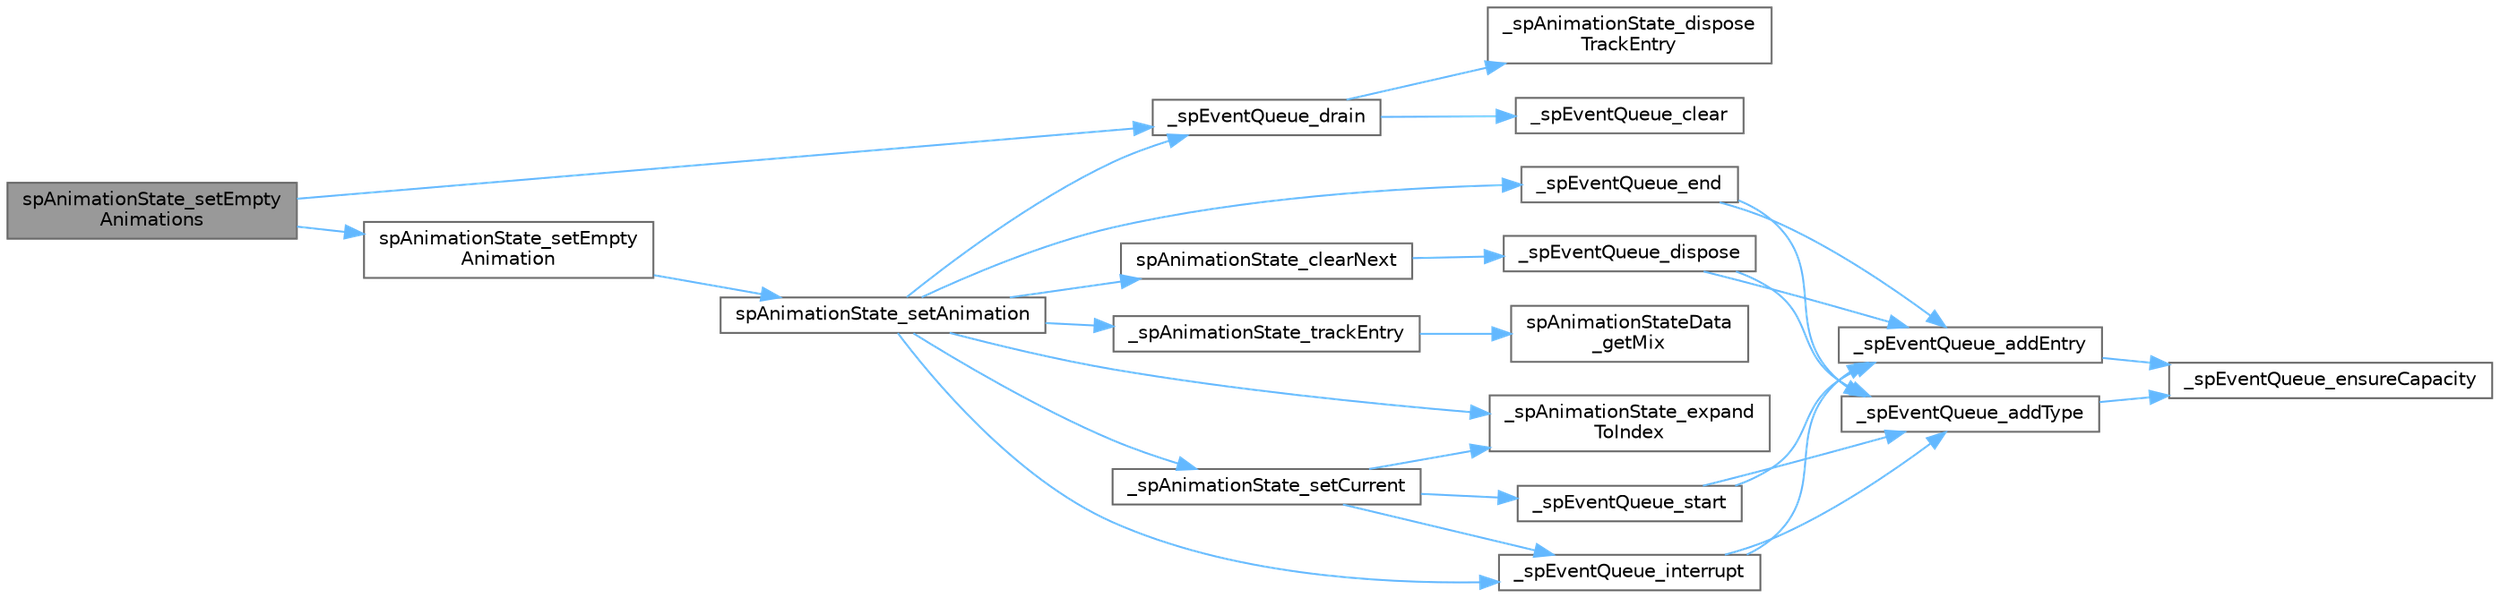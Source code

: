 digraph "spAnimationState_setEmptyAnimations"
{
 // LATEX_PDF_SIZE
  bgcolor="transparent";
  edge [fontname=Helvetica,fontsize=10,labelfontname=Helvetica,labelfontsize=10];
  node [fontname=Helvetica,fontsize=10,shape=box,height=0.2,width=0.4];
  rankdir="LR";
  Node1 [id="Node000001",label="spAnimationState_setEmpty\lAnimations",height=0.2,width=0.4,color="gray40", fillcolor="grey60", style="filled", fontcolor="black",tooltip=" "];
  Node1 -> Node2 [id="edge1_Node000001_Node000002",color="steelblue1",style="solid",tooltip=" "];
  Node2 [id="Node000002",label="_spEventQueue_drain",height=0.2,width=0.4,color="grey40", fillcolor="white", style="filled",URL="$_animation_state_8c.html#a2bb362df65f36453467acd9b360c600d",tooltip=" "];
  Node2 -> Node3 [id="edge2_Node000002_Node000003",color="steelblue1",style="solid",tooltip=" "];
  Node3 [id="Node000003",label="_spAnimationState_dispose\lTrackEntry",height=0.2,width=0.4,color="grey40", fillcolor="white", style="filled",URL="$_animation_state_8c.html#a7a84367c96b43e1d7c7431c45569e674",tooltip=" "];
  Node2 -> Node4 [id="edge3_Node000002_Node000004",color="steelblue1",style="solid",tooltip=" "];
  Node4 [id="Node000004",label="_spEventQueue_clear",height=0.2,width=0.4,color="grey40", fillcolor="white", style="filled",URL="$_animation_state_8c.html#ad1670a9e8dc0e71b856366a3223c8b97",tooltip=" "];
  Node1 -> Node5 [id="edge4_Node000001_Node000005",color="steelblue1",style="solid",tooltip=" "];
  Node5 [id="Node000005",label="spAnimationState_setEmpty\lAnimation",height=0.2,width=0.4,color="grey40", fillcolor="white", style="filled",URL="$_animation_state_8c.html#a9bb3dd3463aa136d735fda07b152c195",tooltip=" "];
  Node5 -> Node6 [id="edge5_Node000005_Node000006",color="steelblue1",style="solid",tooltip=" "];
  Node6 [id="Node000006",label="spAnimationState_setAnimation",height=0.2,width=0.4,color="grey40", fillcolor="white", style="filled",URL="$_animation_state_8c.html#a2b61f857e928b6489e903cbbdcaa026c",tooltip=" "];
  Node6 -> Node7 [id="edge6_Node000006_Node000007",color="steelblue1",style="solid",tooltip=" "];
  Node7 [id="Node000007",label="_spAnimationState_expand\lToIndex",height=0.2,width=0.4,color="grey40", fillcolor="white", style="filled",URL="$_animation_state_8c.html#a47a7bfffd51bbbb691d9ea1be922e567",tooltip=" "];
  Node6 -> Node8 [id="edge7_Node000006_Node000008",color="steelblue1",style="solid",tooltip=" "];
  Node8 [id="Node000008",label="_spAnimationState_setCurrent",height=0.2,width=0.4,color="grey40", fillcolor="white", style="filled",URL="$_animation_state_8c.html#a7fd9c2b5f1e4e7ad96f8483118220e53",tooltip=" "];
  Node8 -> Node7 [id="edge8_Node000008_Node000007",color="steelblue1",style="solid",tooltip=" "];
  Node8 -> Node9 [id="edge9_Node000008_Node000009",color="steelblue1",style="solid",tooltip=" "];
  Node9 [id="Node000009",label="_spEventQueue_interrupt",height=0.2,width=0.4,color="grey40", fillcolor="white", style="filled",URL="$_animation_state_8c.html#a5815aa63274b44d11a8ec89dfc804465",tooltip=" "];
  Node9 -> Node10 [id="edge10_Node000009_Node000010",color="steelblue1",style="solid",tooltip=" "];
  Node10 [id="Node000010",label="_spEventQueue_addEntry",height=0.2,width=0.4,color="grey40", fillcolor="white", style="filled",URL="$_animation_state_8c.html#a0ed92ad4a59938a53b929819762bc8fc",tooltip=" "];
  Node10 -> Node11 [id="edge11_Node000010_Node000011",color="steelblue1",style="solid",tooltip=" "];
  Node11 [id="Node000011",label="_spEventQueue_ensureCapacity",height=0.2,width=0.4,color="grey40", fillcolor="white", style="filled",URL="$_animation_state_8c.html#adf76c913168fb6693fa402cd6cc8cca3",tooltip=" "];
  Node9 -> Node12 [id="edge12_Node000009_Node000012",color="steelblue1",style="solid",tooltip=" "];
  Node12 [id="Node000012",label="_spEventQueue_addType",height=0.2,width=0.4,color="grey40", fillcolor="white", style="filled",URL="$_animation_state_8c.html#a82e60f2ab9563495a0f3f93cb70d0c33",tooltip=" "];
  Node12 -> Node11 [id="edge13_Node000012_Node000011",color="steelblue1",style="solid",tooltip=" "];
  Node8 -> Node13 [id="edge14_Node000008_Node000013",color="steelblue1",style="solid",tooltip=" "];
  Node13 [id="Node000013",label="_spEventQueue_start",height=0.2,width=0.4,color="grey40", fillcolor="white", style="filled",URL="$_animation_state_8c.html#af858d8aab224031b47a05197b3c03197",tooltip=" "];
  Node13 -> Node10 [id="edge15_Node000013_Node000010",color="steelblue1",style="solid",tooltip=" "];
  Node13 -> Node12 [id="edge16_Node000013_Node000012",color="steelblue1",style="solid",tooltip=" "];
  Node6 -> Node14 [id="edge17_Node000006_Node000014",color="steelblue1",style="solid",tooltip=" "];
  Node14 [id="Node000014",label="_spAnimationState_trackEntry",height=0.2,width=0.4,color="grey40", fillcolor="white", style="filled",URL="$_animation_state_8c.html#a45fa0621f7a80386a42205e14b379039",tooltip=" "];
  Node14 -> Node15 [id="edge18_Node000014_Node000015",color="steelblue1",style="solid",tooltip=" "];
  Node15 [id="Node000015",label="spAnimationStateData\l_getMix",height=0.2,width=0.4,color="grey40", fillcolor="white", style="filled",URL="$_animation_state_data_8c.html#acb6ddd9395a5dd089b55b0bb0cd2e7ac",tooltip=" "];
  Node6 -> Node2 [id="edge19_Node000006_Node000002",color="steelblue1",style="solid",tooltip=" "];
  Node6 -> Node16 [id="edge20_Node000006_Node000016",color="steelblue1",style="solid",tooltip=" "];
  Node16 [id="Node000016",label="_spEventQueue_end",height=0.2,width=0.4,color="grey40", fillcolor="white", style="filled",URL="$_animation_state_8c.html#ae86eaf55ad672f17dcb738d9481d7bb9",tooltip=" "];
  Node16 -> Node10 [id="edge21_Node000016_Node000010",color="steelblue1",style="solid",tooltip=" "];
  Node16 -> Node12 [id="edge22_Node000016_Node000012",color="steelblue1",style="solid",tooltip=" "];
  Node6 -> Node9 [id="edge23_Node000006_Node000009",color="steelblue1",style="solid",tooltip=" "];
  Node6 -> Node17 [id="edge24_Node000006_Node000017",color="steelblue1",style="solid",tooltip=" "];
  Node17 [id="Node000017",label="spAnimationState_clearNext",height=0.2,width=0.4,color="grey40", fillcolor="white", style="filled",URL="$_animation_state_8c.html#a1116b24b2fd4730966c0c1705f16a515",tooltip=" "];
  Node17 -> Node18 [id="edge25_Node000017_Node000018",color="steelblue1",style="solid",tooltip=" "];
  Node18 [id="Node000018",label="_spEventQueue_dispose",height=0.2,width=0.4,color="grey40", fillcolor="white", style="filled",URL="$_animation_state_8c.html#afddc35abe65eadc1d75600b417e9eef5",tooltip=" "];
  Node18 -> Node10 [id="edge26_Node000018_Node000010",color="steelblue1",style="solid",tooltip=" "];
  Node18 -> Node12 [id="edge27_Node000018_Node000012",color="steelblue1",style="solid",tooltip=" "];
}
